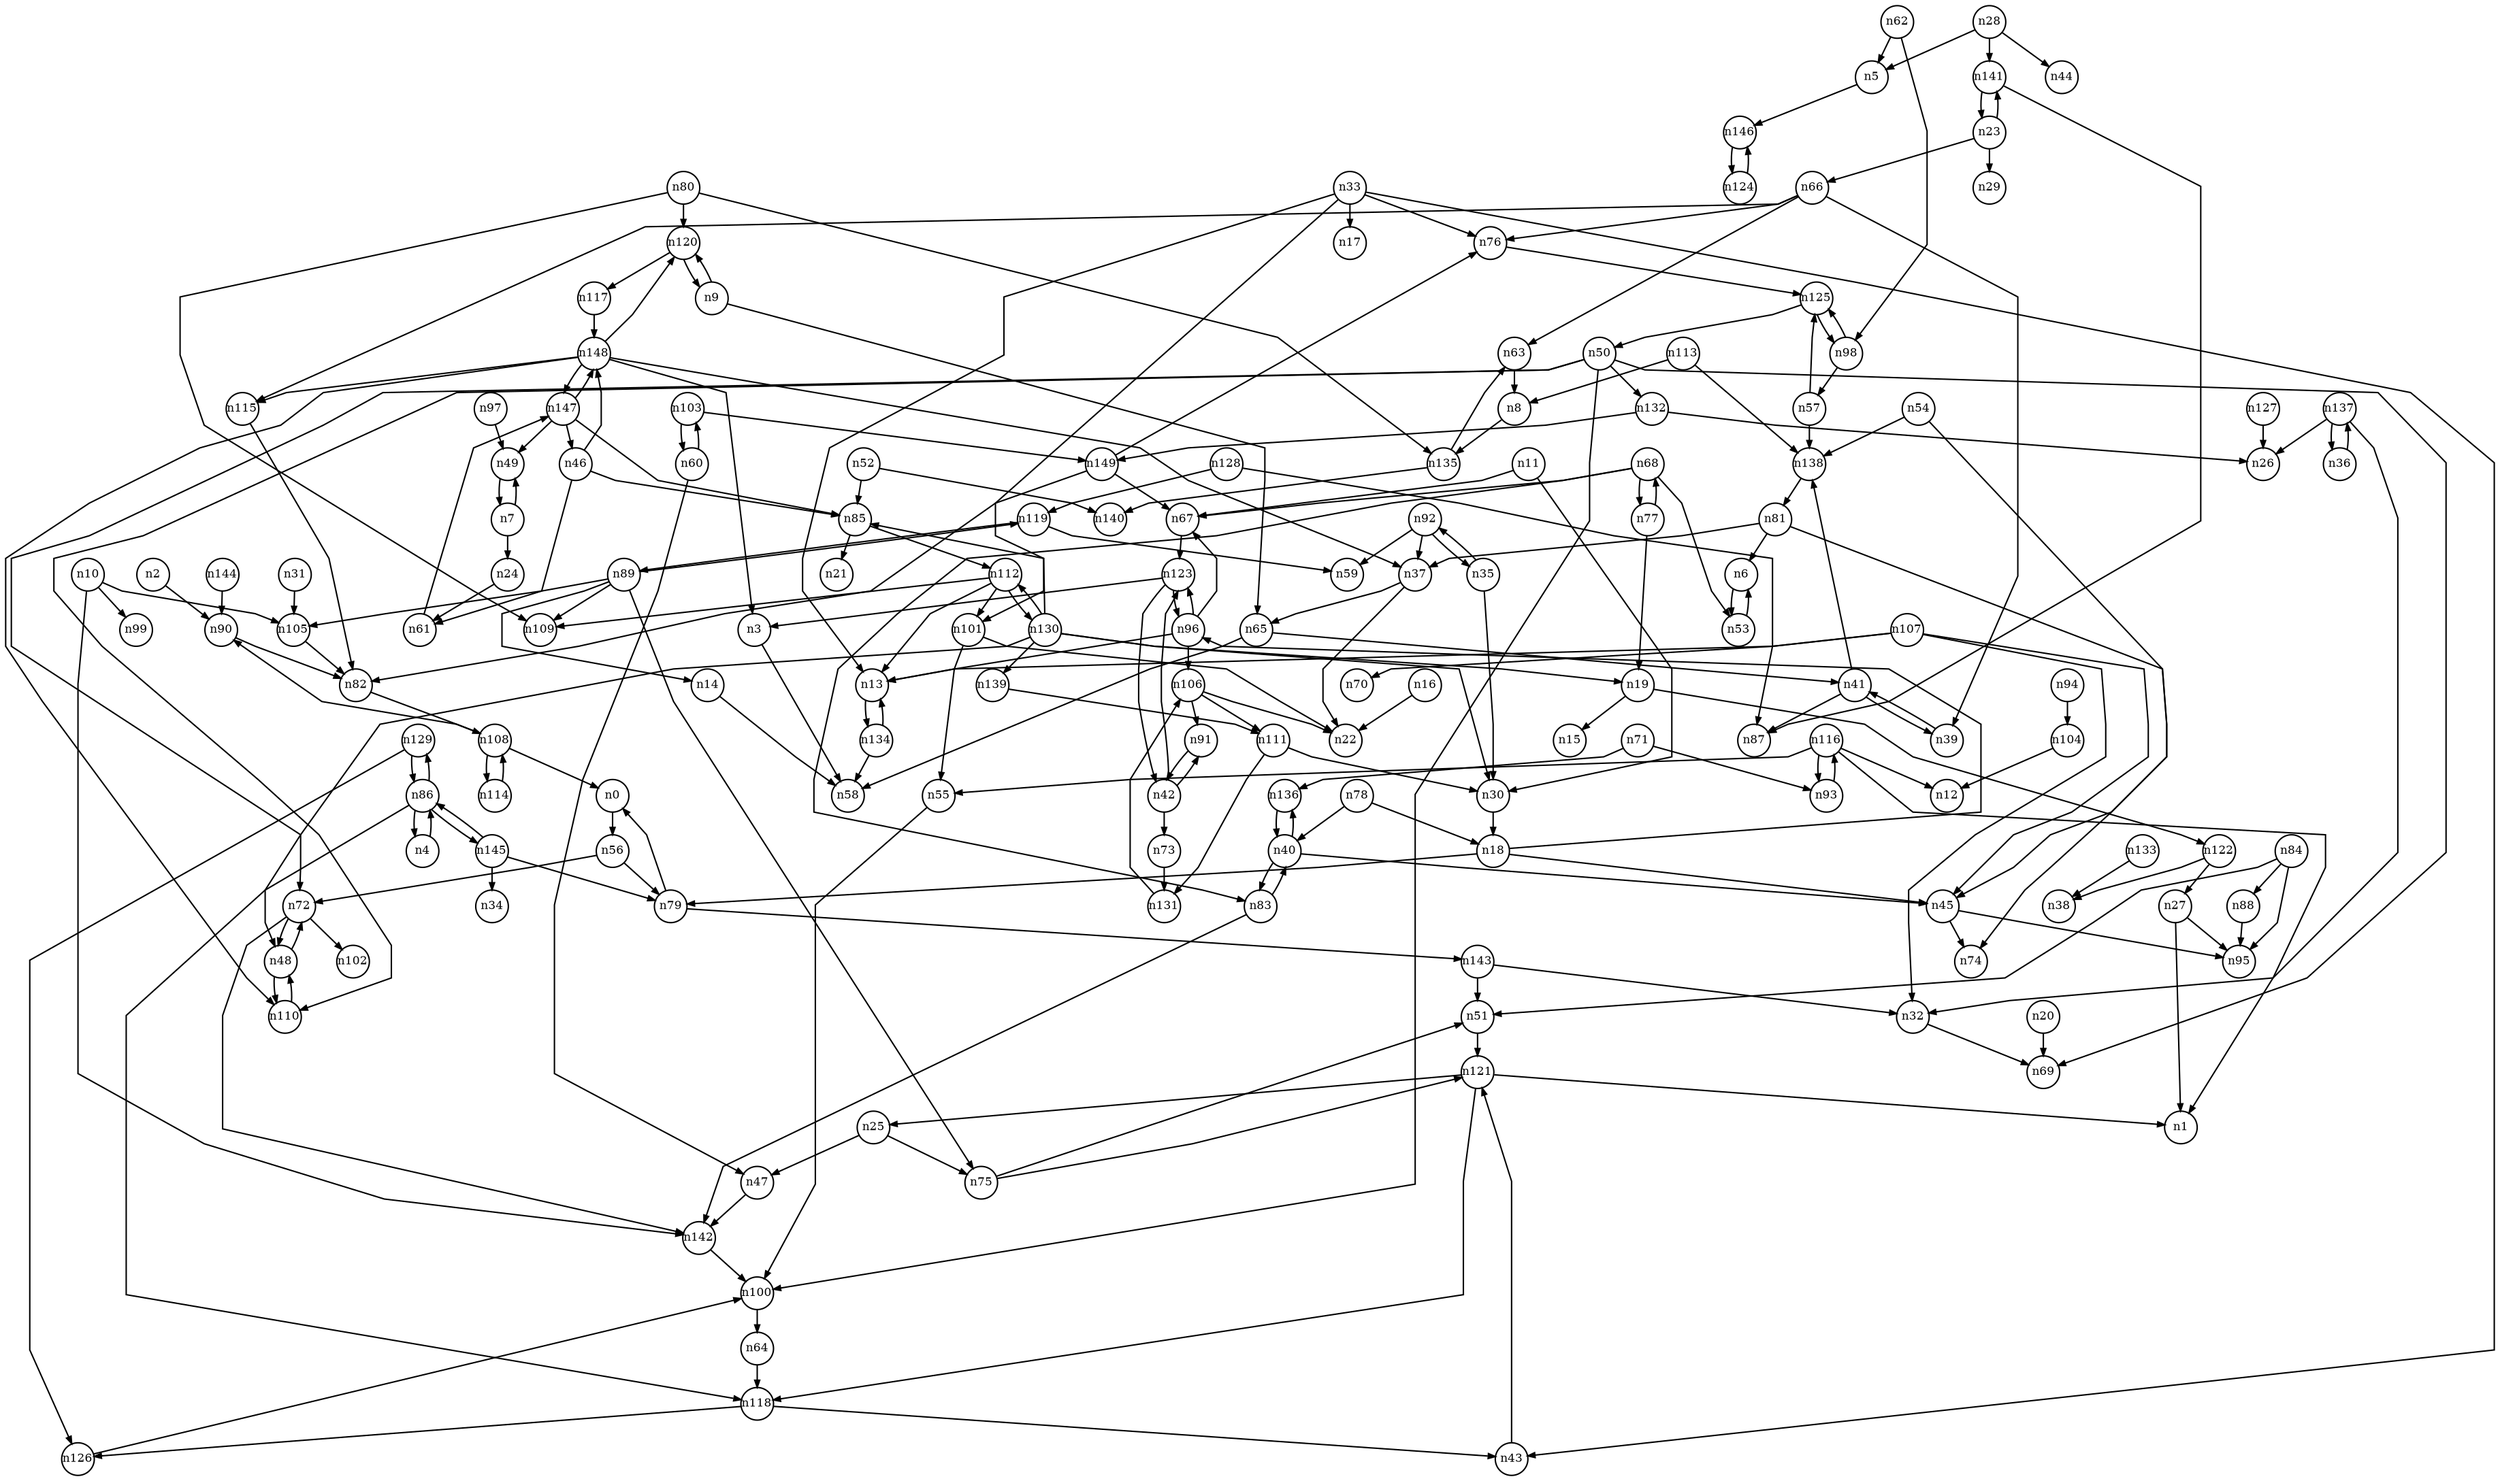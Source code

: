 digraph G{
splines=polyline;
ranksep=0.22;
nodesep=0.22;
nodesize=0.32;
fontsize=8
edge [arrowsize=0.5]
node [fontsize=8 shape=circle width=0.32 fixedsize=shape];

n90 -> n82
n2 -> n90
n3 -> n58
n146 -> n124
n5 -> n146
n24 -> n61
n7 -> n24
n7 -> n49
n49 -> n7
n135 -> n63
n135 -> n140
n8 -> n135
n65 -> n41
n65 -> n58
n9 -> n65
n9 -> n120
n120 -> n117
n120 -> n9
n10 -> n99
n10 -> n105
n10 -> n142
n105 -> n82
n142 -> n100
n30 -> n18
n11 -> n30
n11 -> n67
n67 -> n123
n14 -> n58
n16 -> n22
n45 -> n74
n45 -> n95
n18 -> n45
n18 -> n79
n18 -> n96
n79 -> n0
n79 -> n143
n96 -> n13
n96 -> n67
n96 -> n106
n96 -> n123
n19 -> n15
n19 -> n122
n122 -> n27
n122 -> n38
n20 -> n69
n23 -> n29
n23 -> n66
n23 -> n141
n66 -> n39
n66 -> n63
n66 -> n76
n66 -> n115
n141 -> n87
n141 -> n23
n61 -> n147
n47 -> n142
n25 -> n47
n25 -> n75
n75 -> n51
n75 -> n121
n27 -> n1
n27 -> n95
n28 -> n5
n28 -> n44
n28 -> n141
n31 -> n105
n32 -> n69
n13 -> n134
n33 -> n13
n33 -> n17
n33 -> n43
n33 -> n76
n33 -> n101
n43 -> n121
n76 -> n125
n101 -> n22
n101 -> n55
n35 -> n30
n35 -> n92
n37 -> n22
n37 -> n65
n40 -> n45
n40 -> n83
n40 -> n136
n83 -> n142
n83 -> n40
n136 -> n40
n39 -> n41
n41 -> n39
n41 -> n87
n41 -> n138
n138 -> n81
n73 -> n131
n42 -> n73
n42 -> n123
n42 -> n91
n123 -> n3
n123 -> n96
n123 -> n42
n46 -> n61
n46 -> n85
n46 -> n148
n85 -> n21
n85 -> n112
n72 -> n102
n72 -> n142
n72 -> n48
n48 -> n72
n48 -> n110
n110 -> n48
n50 -> n69
n50 -> n72
n50 -> n100
n50 -> n110
n50 -> n132
n100 -> n64
n132 -> n26
n132 -> n149
n52 -> n85
n52 -> n140
n6 -> n53
n53 -> n6
n54 -> n45
n54 -> n138
n55 -> n100
n56 -> n72
n56 -> n79
n57 -> n138
n57 -> n125
n60 -> n47
n60 -> n103
n103 -> n149
n103 -> n60
n62 -> n5
n62 -> n98
n98 -> n57
n98 -> n125
n118 -> n43
n118 -> n126
n64 -> n118
n63 -> n8
n115 -> n82
n68 -> n53
n68 -> n67
n68 -> n77
n68 -> n83
n77 -> n19
n77 -> n68
n93 -> n116
n71 -> n93
n71 -> n136
n131 -> n106
n51 -> n121
n78 -> n18
n78 -> n40
n0 -> n56
n143 -> n32
n143 -> n51
n80 -> n109
n80 -> n120
n80 -> n135
n81 -> n6
n81 -> n37
n81 -> n74
n84 -> n51
n84 -> n88
n84 -> n95
n88 -> n95
n4 -> n86
n86 -> n4
n86 -> n118
n86 -> n129
n86 -> n145
n129 -> n126
n129 -> n86
n145 -> n34
n145 -> n79
n145 -> n86
n89 -> n14
n89 -> n75
n89 -> n105
n89 -> n109
n89 -> n119
n119 -> n59
n119 -> n89
n82 -> n108
n91 -> n42
n92 -> n35
n92 -> n37
n92 -> n59
n116 -> n1
n116 -> n12
n116 -> n55
n116 -> n93
n104 -> n12
n94 -> n104
n106 -> n22
n106 -> n111
n106 -> n91
n97 -> n49
n149 -> n67
n149 -> n76
n149 -> n82
n111 -> n30
n111 -> n131
n107 -> n13
n107 -> n32
n107 -> n45
n107 -> n70
n108 -> n0
n108 -> n90
n108 -> n114
n112 -> n13
n112 -> n101
n112 -> n109
n112 -> n130
n130 -> n19
n130 -> n30
n130 -> n48
n130 -> n85
n130 -> n139
n130 -> n112
n113 -> n8
n113 -> n138
n114 -> n108
n126 -> n100
n117 -> n148
n121 -> n1
n121 -> n25
n121 -> n118
n124 -> n146
n125 -> n50
n125 -> n98
n127 -> n26
n128 -> n87
n128 -> n119
n139 -> n111
n133 -> n38
n134 -> n13
n134 -> n58
n137 -> n26
n137 -> n32
n137 -> n36
n36 -> n137
n144 -> n90
n147 -> n46
n147 -> n49
n147 -> n85
n147 -> n148
n148 -> n3
n148 -> n37
n148 -> n110
n148 -> n115
n148 -> n120
n148 -> n147
}
